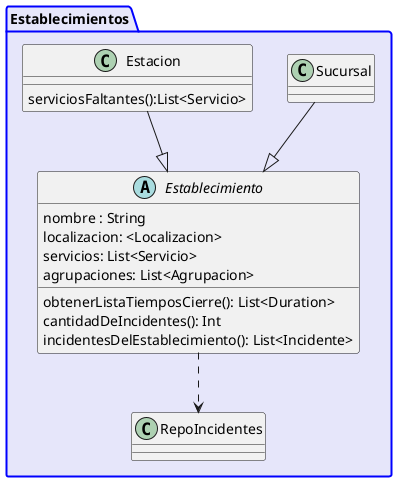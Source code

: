 @startuml
'https://plantuml.com/class-diagram

package Establecimientos #back:lavender;line:Blue;line.bold{

    abstract class Establecimiento {
        nombre : String
        localizacion: <Localizacion>
        servicios: List<Servicio>
        agrupaciones: List<Agrupacion>
        obtenerListaTiemposCierre(): List<Duration>
        cantidadDeIncidentes(): Int
        incidentesDelEstablecimiento(): List<Incidente>
    }

  class Sucursal{
  }

  class Estacion{
     serviciosFaltantes():List<Servicio>
  }

  class "RepoIncidentes" as CopiaRepoIncidentes{
      }

  Sucursal-down-|>Establecimiento
  Estacion-down-|>Establecimiento
  Establecimiento..>CopiaRepoIncidentes
}

@enduml
